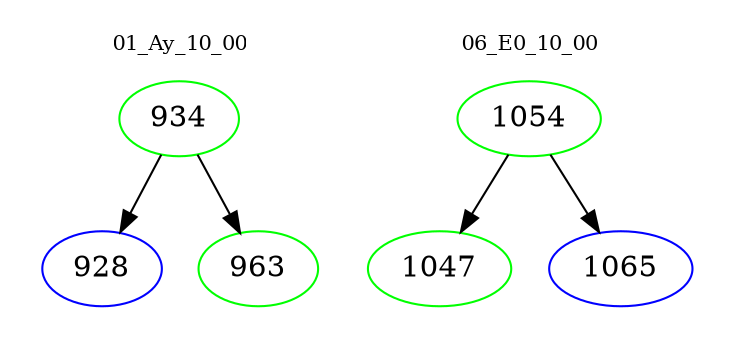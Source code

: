 digraph{
subgraph cluster_0 {
color = white
label = "01_Ay_10_00";
fontsize=10;
T0_934 [label="934", color="green"]
T0_934 -> T0_928 [color="black"]
T0_928 [label="928", color="blue"]
T0_934 -> T0_963 [color="black"]
T0_963 [label="963", color="green"]
}
subgraph cluster_1 {
color = white
label = "06_E0_10_00";
fontsize=10;
T1_1054 [label="1054", color="green"]
T1_1054 -> T1_1047 [color="black"]
T1_1047 [label="1047", color="green"]
T1_1054 -> T1_1065 [color="black"]
T1_1065 [label="1065", color="blue"]
}
}
